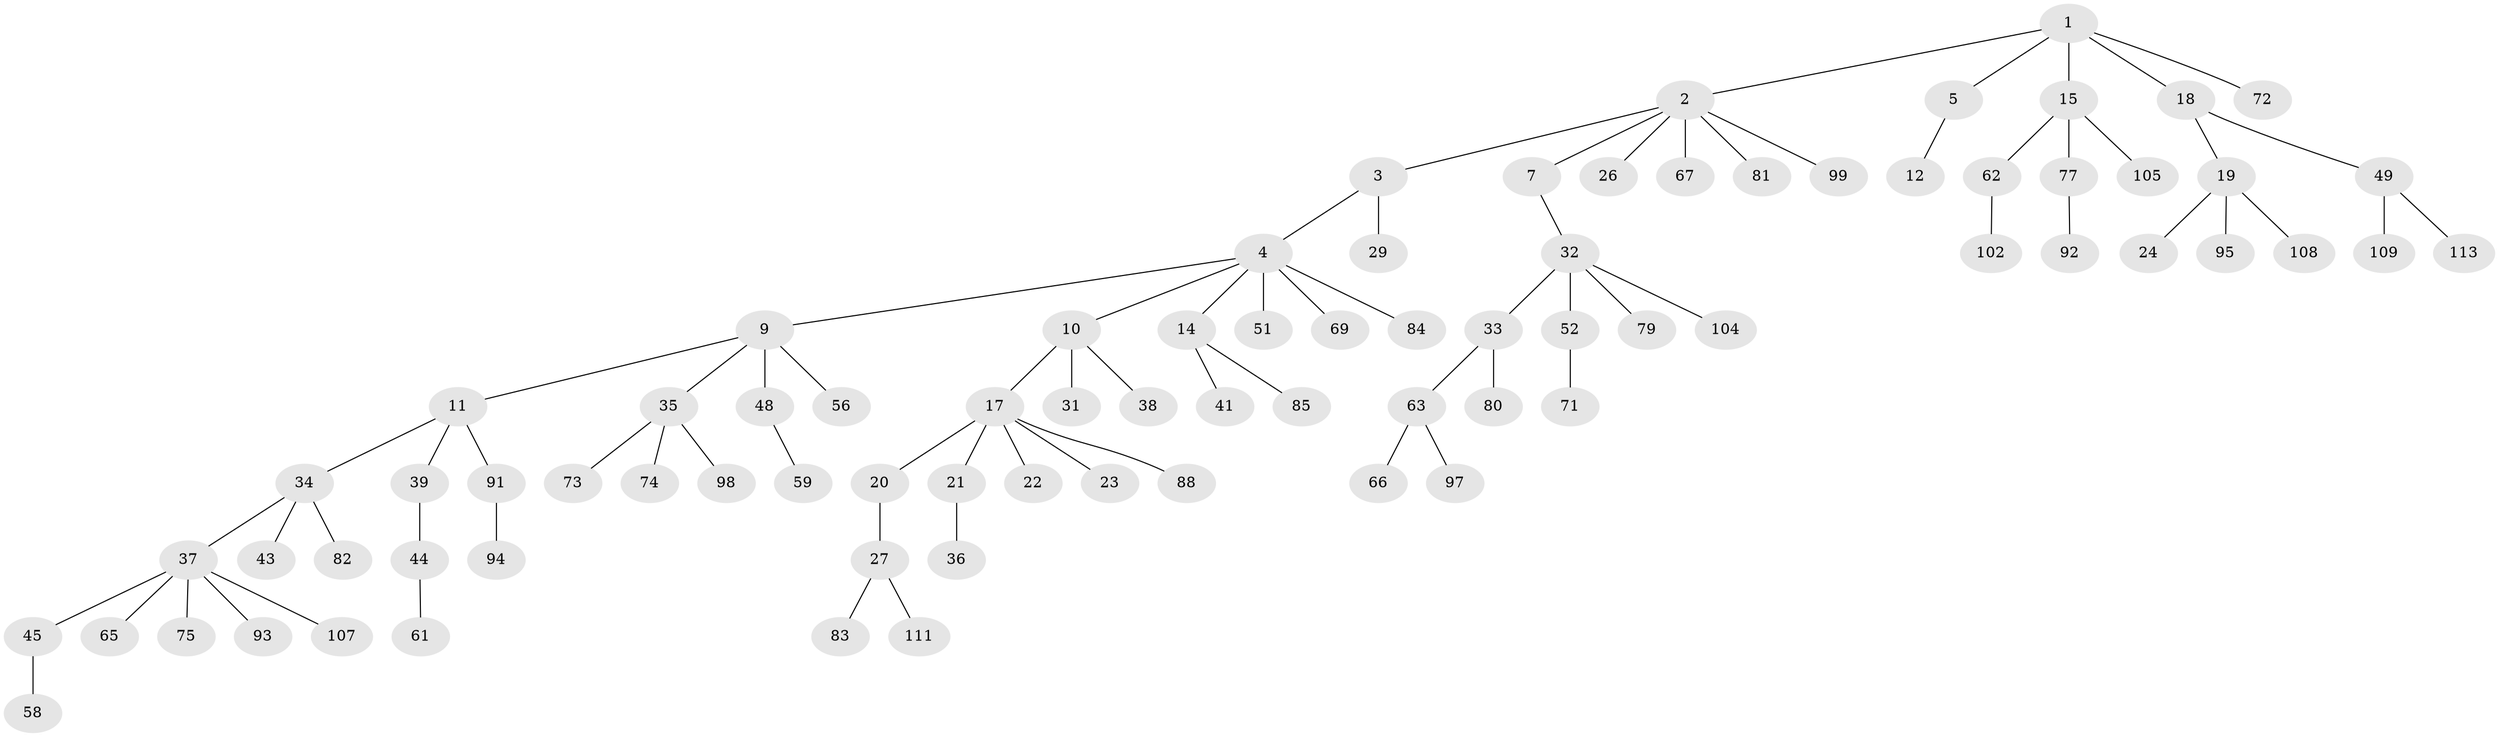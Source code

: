 // Generated by graph-tools (version 1.1) at 2025/52/02/27/25 19:52:10]
// undirected, 80 vertices, 79 edges
graph export_dot {
graph [start="1"]
  node [color=gray90,style=filled];
  1 [super="+6"];
  2 [super="+28"];
  3;
  4 [super="+8"];
  5 [super="+16"];
  7 [super="+57"];
  9 [super="+13"];
  10;
  11 [super="+89"];
  12 [super="+40"];
  14 [super="+112"];
  15 [super="+30"];
  17 [super="+42"];
  18 [super="+47"];
  19 [super="+55"];
  20;
  21 [super="+50"];
  22;
  23 [super="+25"];
  24;
  26;
  27 [super="+103"];
  29;
  31;
  32;
  33 [super="+53"];
  34 [super="+68"];
  35 [super="+54"];
  36;
  37 [super="+46"];
  38 [super="+78"];
  39;
  41;
  43 [super="+60"];
  44 [super="+87"];
  45;
  48 [super="+86"];
  49 [super="+101"];
  51;
  52 [super="+64"];
  56 [super="+76"];
  58;
  59 [super="+106"];
  61;
  62 [super="+70"];
  63;
  65 [super="+114"];
  66;
  67;
  69;
  71;
  72;
  73;
  74;
  75;
  77;
  79 [super="+110"];
  80;
  81;
  82;
  83;
  84 [super="+90"];
  85;
  88;
  91;
  92;
  93 [super="+96"];
  94;
  95;
  97;
  98 [super="+100"];
  99;
  102;
  104 [super="+115"];
  105;
  107;
  108;
  109;
  111;
  113;
  1 -- 2;
  1 -- 5;
  1 -- 15;
  1 -- 18;
  1 -- 72;
  2 -- 3;
  2 -- 7;
  2 -- 26;
  2 -- 67;
  2 -- 81;
  2 -- 99;
  3 -- 4;
  3 -- 29;
  4 -- 9;
  4 -- 10;
  4 -- 51;
  4 -- 69;
  4 -- 84;
  4 -- 14;
  5 -- 12;
  7 -- 32;
  9 -- 11;
  9 -- 35;
  9 -- 48;
  9 -- 56;
  10 -- 17;
  10 -- 31;
  10 -- 38;
  11 -- 34;
  11 -- 39;
  11 -- 91;
  14 -- 41;
  14 -- 85;
  15 -- 62;
  15 -- 105;
  15 -- 77;
  17 -- 20;
  17 -- 21;
  17 -- 22;
  17 -- 23;
  17 -- 88;
  18 -- 19;
  18 -- 49;
  19 -- 24;
  19 -- 108;
  19 -- 95;
  20 -- 27;
  21 -- 36;
  27 -- 83;
  27 -- 111;
  32 -- 33;
  32 -- 52;
  32 -- 79;
  32 -- 104;
  33 -- 80;
  33 -- 63;
  34 -- 37;
  34 -- 43;
  34 -- 82;
  35 -- 73;
  35 -- 98;
  35 -- 74;
  37 -- 45;
  37 -- 107;
  37 -- 65;
  37 -- 75;
  37 -- 93;
  39 -- 44;
  44 -- 61;
  45 -- 58;
  48 -- 59;
  49 -- 109;
  49 -- 113;
  52 -- 71;
  62 -- 102;
  63 -- 66;
  63 -- 97;
  77 -- 92;
  91 -- 94;
}

